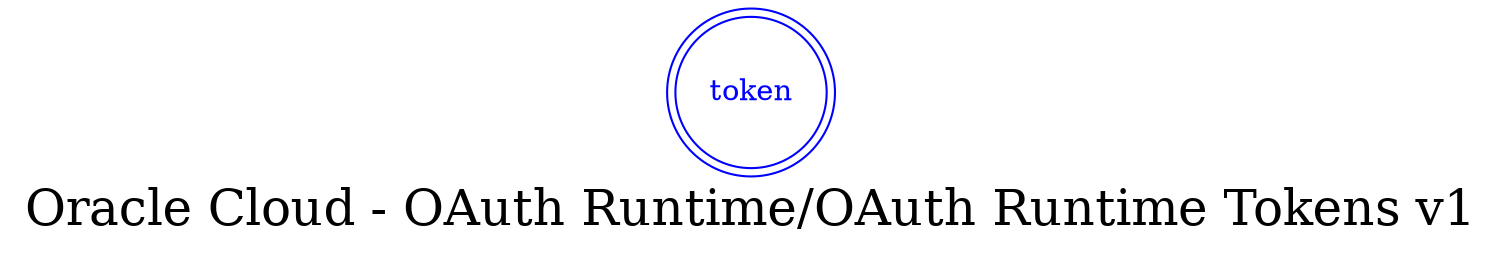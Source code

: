 digraph LexiconGraph {
graph[label="Oracle Cloud - OAuth Runtime/OAuth Runtime Tokens v1", fontsize=24]
splines=true
"token" [color=blue, fontcolor=blue, shape=doublecircle]
}
